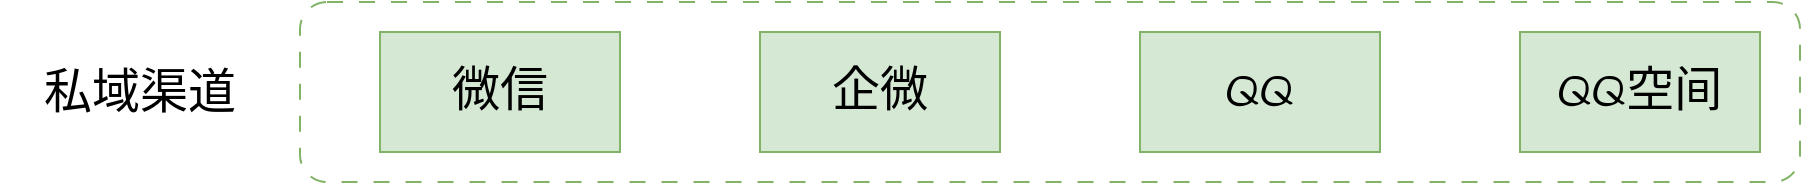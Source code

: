 <mxfile version="27.2.0">
  <diagram name="第 1 页" id="db-pMTe5nH4QFg-SLGSs">
    <mxGraphModel dx="2061" dy="770" grid="1" gridSize="10" guides="1" tooltips="1" connect="1" arrows="1" fold="1" page="1" pageScale="1" pageWidth="827" pageHeight="1169" math="0" shadow="0">
      <root>
        <mxCell id="0" />
        <mxCell id="1" parent="0" />
        <mxCell id="Lz09PXeNm3lCibMd2Dtf-2" value="" style="rounded=1;whiteSpace=wrap;html=1;hachureGap=4;strokeColor=#82b366;align=center;verticalAlign=middle;fontFamily=Architects Daughter;fontSource=https%3A%2F%2Ffonts.googleapis.com%2Fcss%3Ffamily%3DArchitects%2BDaughter;fontSize=12;fillColor=none;dashed=1;dashPattern=8 8;" vertex="1" parent="1">
          <mxGeometry x="30" y="320" width="750" height="90" as="geometry" />
        </mxCell>
        <mxCell id="Lz09PXeNm3lCibMd2Dtf-4" value="微信" style="rounded=0;whiteSpace=wrap;html=1;hachureGap=4;strokeColor=#82b366;align=center;verticalAlign=middle;fontFamily=Architects Daughter;fontSource=https%3A%2F%2Ffonts.googleapis.com%2Fcss%3Ffamily%3DArchitects%2BDaughter;fontSize=24;fillColor=#d5e8d4;" vertex="1" parent="1">
          <mxGeometry x="70" y="335" width="120" height="60" as="geometry" />
        </mxCell>
        <mxCell id="Lz09PXeNm3lCibMd2Dtf-6" value="企微" style="rounded=0;whiteSpace=wrap;html=1;hachureGap=4;strokeColor=#82b366;align=center;verticalAlign=middle;fontFamily=Architects Daughter;fontSource=https%3A%2F%2Ffonts.googleapis.com%2Fcss%3Ffamily%3DArchitects%2BDaughter;fontSize=24;fillColor=#d5e8d4;" vertex="1" parent="1">
          <mxGeometry x="260" y="335" width="120" height="60" as="geometry" />
        </mxCell>
        <mxCell id="Lz09PXeNm3lCibMd2Dtf-7" value="QQ" style="rounded=0;whiteSpace=wrap;html=1;hachureGap=4;strokeColor=#82b366;align=center;verticalAlign=middle;fontFamily=Architects Daughter;fontSource=https%3A%2F%2Ffonts.googleapis.com%2Fcss%3Ffamily%3DArchitects%2BDaughter;fontSize=24;fillColor=#d5e8d4;" vertex="1" parent="1">
          <mxGeometry x="450" y="335" width="120" height="60" as="geometry" />
        </mxCell>
        <mxCell id="Lz09PXeNm3lCibMd2Dtf-8" value="QQ空间" style="rounded=0;whiteSpace=wrap;html=1;hachureGap=4;strokeColor=#82b366;align=center;verticalAlign=middle;fontFamily=Architects Daughter;fontSource=https%3A%2F%2Ffonts.googleapis.com%2Fcss%3Ffamily%3DArchitects%2BDaughter;fontSize=24;fillColor=#d5e8d4;" vertex="1" parent="1">
          <mxGeometry x="640" y="335" width="120" height="60" as="geometry" />
        </mxCell>
        <mxCell id="Lz09PXeNm3lCibMd2Dtf-9" value="私域渠道" style="text;html=1;align=center;verticalAlign=middle;whiteSpace=wrap;rounded=0;fontFamily=Helvetica;fontSize=24;fontColor=default;" vertex="1" parent="1">
          <mxGeometry x="-120" y="350" width="140" height="30" as="geometry" />
        </mxCell>
      </root>
    </mxGraphModel>
  </diagram>
</mxfile>

